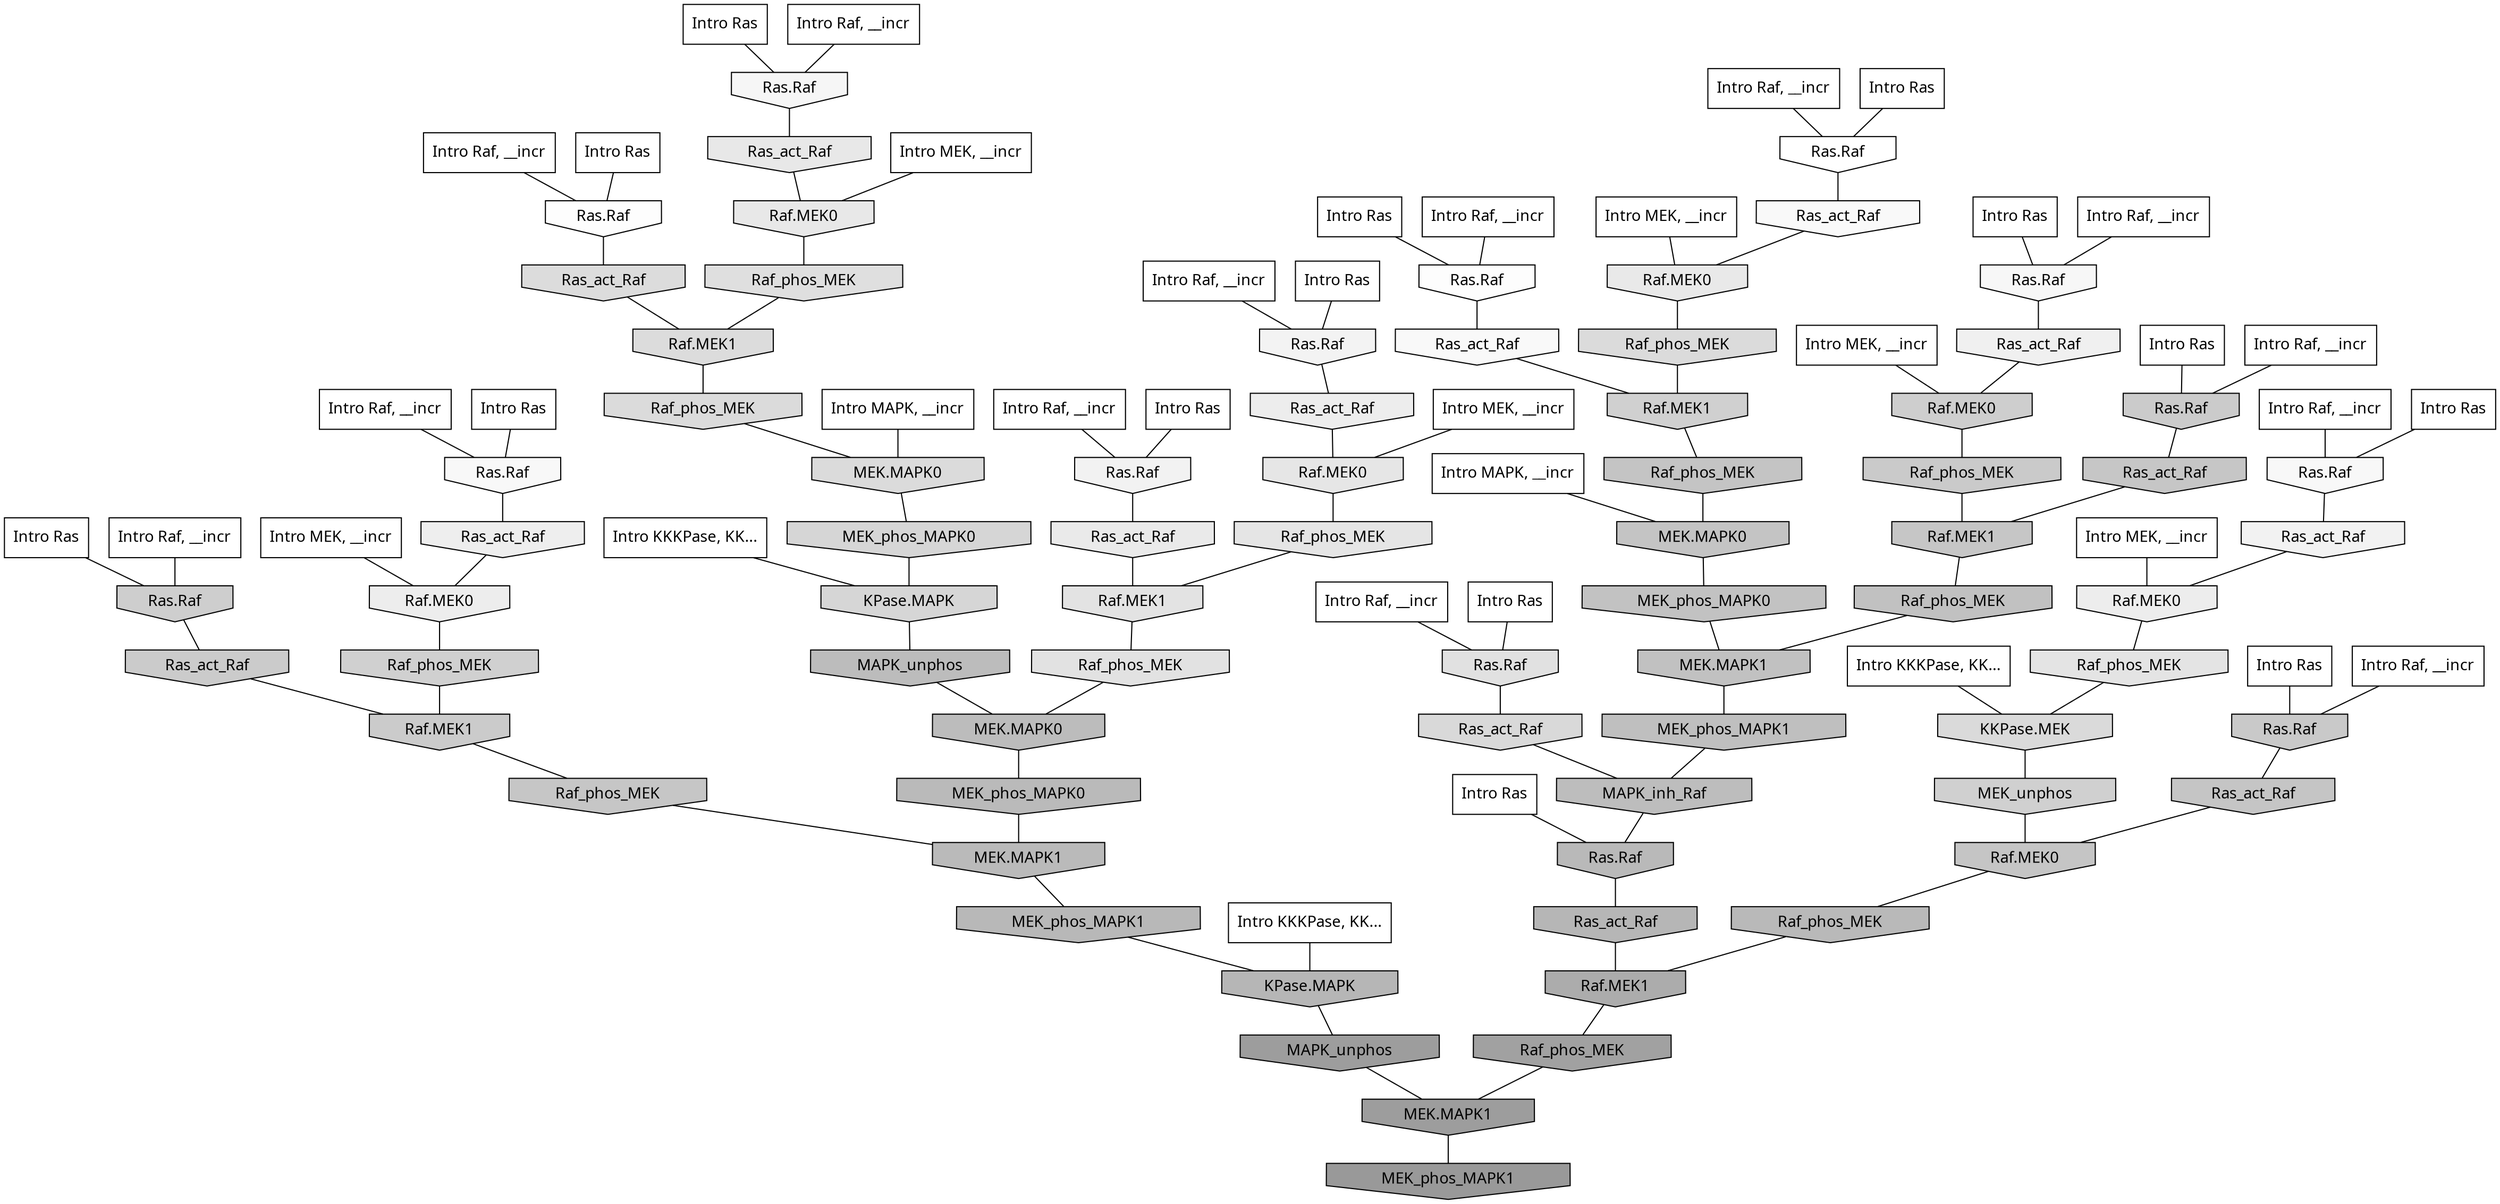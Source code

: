 digraph G{
  rankdir="TB";
  ranksep=0.30;
  node [fontname="CMU Serif"];
  edge [fontname="CMU Serif"];
  
  4 [label="Intro Ras", shape=rectangle, style=filled, fillcolor="0.000 0.000 1.000"]
  
  5 [label="Intro Ras", shape=rectangle, style=filled, fillcolor="0.000 0.000 1.000"]
  
  7 [label="Intro Ras", shape=rectangle, style=filled, fillcolor="0.000 0.000 1.000"]
  
  11 [label="Intro Ras", shape=rectangle, style=filled, fillcolor="0.000 0.000 1.000"]
  
  13 [label="Intro Ras", shape=rectangle, style=filled, fillcolor="0.000 0.000 1.000"]
  
  15 [label="Intro Ras", shape=rectangle, style=filled, fillcolor="0.000 0.000 1.000"]
  
  33 [label="Intro Ras", shape=rectangle, style=filled, fillcolor="0.000 0.000 1.000"]
  
  37 [label="Intro Ras", shape=rectangle, style=filled, fillcolor="0.000 0.000 1.000"]
  
  52 [label="Intro Ras", shape=rectangle, style=filled, fillcolor="0.000 0.000 1.000"]
  
  59 [label="Intro Ras", shape=rectangle, style=filled, fillcolor="0.000 0.000 1.000"]
  
  60 [label="Intro Ras", shape=rectangle, style=filled, fillcolor="0.000 0.000 1.000"]
  
  67 [label="Intro Ras", shape=rectangle, style=filled, fillcolor="0.000 0.000 1.000"]
  
  78 [label="Intro Ras", shape=rectangle, style=filled, fillcolor="0.000 0.000 1.000"]
  
  97 [label="Intro Ras", shape=rectangle, style=filled, fillcolor="0.000 0.000 1.000"]
  
  139 [label="Intro Raf, __incr", shape=rectangle, style=filled, fillcolor="0.000 0.000 1.000"]
  
  447 [label="Intro Raf, __incr", shape=rectangle, style=filled, fillcolor="0.000 0.000 1.000"]
  
  497 [label="Intro Raf, __incr", shape=rectangle, style=filled, fillcolor="0.000 0.000 1.000"]
  
  628 [label="Intro Raf, __incr", shape=rectangle, style=filled, fillcolor="0.000 0.000 1.000"]
  
  671 [label="Intro Raf, __incr", shape=rectangle, style=filled, fillcolor="0.000 0.000 1.000"]
  
  698 [label="Intro Raf, __incr", shape=rectangle, style=filled, fillcolor="0.000 0.000 1.000"]
  
  916 [label="Intro Raf, __incr", shape=rectangle, style=filled, fillcolor="0.000 0.000 1.000"]
  
  930 [label="Intro Raf, __incr", shape=rectangle, style=filled, fillcolor="0.000 0.000 1.000"]
  
  984 [label="Intro Raf, __incr", shape=rectangle, style=filled, fillcolor="0.000 0.000 1.000"]
  
  994 [label="Intro Raf, __incr", shape=rectangle, style=filled, fillcolor="0.000 0.000 1.000"]
  
  1056 [label="Intro Raf, __incr", shape=rectangle, style=filled, fillcolor="0.000 0.000 1.000"]
  
  1065 [label="Intro Raf, __incr", shape=rectangle, style=filled, fillcolor="0.000 0.000 1.000"]
  
  1090 [label="Intro Raf, __incr", shape=rectangle, style=filled, fillcolor="0.000 0.000 1.000"]
  
  1142 [label="Intro MEK, __incr", shape=rectangle, style=filled, fillcolor="0.000 0.000 1.000"]
  
  1328 [label="Intro MEK, __incr", shape=rectangle, style=filled, fillcolor="0.000 0.000 1.000"]
  
  1388 [label="Intro MEK, __incr", shape=rectangle, style=filled, fillcolor="0.000 0.000 1.000"]
  
  1661 [label="Intro MEK, __incr", shape=rectangle, style=filled, fillcolor="0.000 0.000 1.000"]
  
  1770 [label="Intro MEK, __incr", shape=rectangle, style=filled, fillcolor="0.000 0.000 1.000"]
  
  2069 [label="Intro MEK, __incr", shape=rectangle, style=filled, fillcolor="0.000 0.000 1.000"]
  
  2732 [label="Intro MAPK, __incr", shape=rectangle, style=filled, fillcolor="0.000 0.000 1.000"]
  
  3064 [label="Intro MAPK, __incr", shape=rectangle, style=filled, fillcolor="0.000 0.000 1.000"]
  
  3119 [label="Intro KKKPase, KK...", shape=rectangle, style=filled, fillcolor="0.000 0.000 1.000"]
  
  3124 [label="Intro KKKPase, KK...", shape=rectangle, style=filled, fillcolor="0.000 0.000 1.000"]
  
  3128 [label="Intro KKKPase, KK...", shape=rectangle, style=filled, fillcolor="0.000 0.000 1.000"]
  
  3258 [label="Ras.Raf", shape=invhouse, style=filled, fillcolor="0.000 0.000 1.000"]
  
  3411 [label="Ras.Raf", shape=invhouse, style=filled, fillcolor="0.000 0.000 0.991"]
  
  3415 [label="Ras.Raf", shape=invhouse, style=filled, fillcolor="0.000 0.000 0.991"]
  
  3564 [label="Ras_act_Raf", shape=invhouse, style=filled, fillcolor="0.000 0.000 0.976"]
  
  3605 [label="Ras_act_Raf", shape=invhouse, style=filled, fillcolor="0.000 0.000 0.973"]
  
  3616 [label="Ras.Raf", shape=invhouse, style=filled, fillcolor="0.000 0.000 0.972"]
  
  3651 [label="Ras.Raf", shape=invhouse, style=filled, fillcolor="0.000 0.000 0.970"]
  
  3689 [label="Ras.Raf", shape=invhouse, style=filled, fillcolor="0.000 0.000 0.967"]
  
  3779 [label="Ras.Raf", shape=invhouse, style=filled, fillcolor="0.000 0.000 0.963"]
  
  4086 [label="Ras.Raf", shape=invhouse, style=filled, fillcolor="0.000 0.000 0.951"]
  
  4120 [label="Ras_act_Raf", shape=invhouse, style=filled, fillcolor="0.000 0.000 0.949"]
  
  4195 [label="Ras.Raf", shape=invhouse, style=filled, fillcolor="0.000 0.000 0.946"]
  
  4372 [label="Ras_act_Raf", shape=invhouse, style=filled, fillcolor="0.000 0.000 0.938"]
  
  4565 [label="Ras_act_Raf", shape=invhouse, style=filled, fillcolor="0.000 0.000 0.930"]
  
  4636 [label="Raf.MEK0", shape=invhouse, style=filled, fillcolor="0.000 0.000 0.927"]
  
  4643 [label="Raf.MEK0", shape=invhouse, style=filled, fillcolor="0.000 0.000 0.927"]
  
  4693 [label="Ras_act_Raf", shape=invhouse, style=filled, fillcolor="0.000 0.000 0.926"]
  
  4915 [label="Ras_act_Raf", shape=invhouse, style=filled, fillcolor="0.000 0.000 0.917"]
  
  5011 [label="Raf.MEK0", shape=invhouse, style=filled, fillcolor="0.000 0.000 0.913"]
  
  5097 [label="Ras_act_Raf", shape=invhouse, style=filled, fillcolor="0.000 0.000 0.910"]
  
  5100 [label="Raf.MEK0", shape=invhouse, style=filled, fillcolor="0.000 0.000 0.910"]
  
  5383 [label="Raf.MEK0", shape=invhouse, style=filled, fillcolor="0.000 0.000 0.901"]
  
  5488 [label="Raf_phos_MEK", shape=invhouse, style=filled, fillcolor="0.000 0.000 0.897"]
  
  5602 [label="Raf_phos_MEK", shape=invhouse, style=filled, fillcolor="0.000 0.000 0.892"]
  
  5729 [label="Raf.MEK1", shape=invhouse, style=filled, fillcolor="0.000 0.000 0.888"]
  
  5896 [label="Raf_phos_MEK", shape=invhouse, style=filled, fillcolor="0.000 0.000 0.883"]
  
  6023 [label="Ras.Raf", shape=invhouse, style=filled, fillcolor="0.000 0.000 0.879"]
  
  6239 [label="Raf_phos_MEK", shape=invhouse, style=filled, fillcolor="0.000 0.000 0.872"]
  
  6619 [label="Ras_act_Raf", shape=invhouse, style=filled, fillcolor="0.000 0.000 0.863"]
  
  6622 [label="Raf.MEK1", shape=invhouse, style=filled, fillcolor="0.000 0.000 0.863"]
  
  6806 [label="Raf_phos_MEK", shape=invhouse, style=filled, fillcolor="0.000 0.000 0.858"]
  
  6808 [label="MEK.MAPK0", shape=invhouse, style=filled, fillcolor="0.000 0.000 0.858"]
  
  6829 [label="Raf_phos_MEK", shape=invhouse, style=filled, fillcolor="0.000 0.000 0.858"]
  
  6946 [label="KKPase.MEK", shape=invhouse, style=filled, fillcolor="0.000 0.000 0.855"]
  
  7175 [label="Ras_act_Raf", shape=invhouse, style=filled, fillcolor="0.000 0.000 0.851"]
  
  7744 [label="MEK_phos_MAPK0", shape=invhouse, style=filled, fillcolor="0.000 0.000 0.839"]
  
  7793 [label="KPase.MAPK", shape=invhouse, style=filled, fillcolor="0.000 0.000 0.839"]
  
  9094 [label="Raf_phos_MEK", shape=invhouse, style=filled, fillcolor="0.000 0.000 0.814"]
  
  9175 [label="MEK_unphos", shape=invhouse, style=filled, fillcolor="0.000 0.000 0.813"]
  
  9198 [label="Raf.MEK1", shape=invhouse, style=filled, fillcolor="0.000 0.000 0.813"]
  
  9573 [label="Raf.MEK0", shape=invhouse, style=filled, fillcolor="0.000 0.000 0.808"]
  
  9729 [label="Ras.Raf", shape=invhouse, style=filled, fillcolor="0.000 0.000 0.806"]
  
  10536 [label="Ras.Raf", shape=invhouse, style=filled, fillcolor="0.000 0.000 0.795"]
  
  10645 [label="Ras_act_Raf", shape=invhouse, style=filled, fillcolor="0.000 0.000 0.794"]
  
  10653 [label="Raf.MEK1", shape=invhouse, style=filled, fillcolor="0.000 0.000 0.794"]
  
  10925 [label="Raf_phos_MEK", shape=invhouse, style=filled, fillcolor="0.000 0.000 0.790"]
  
  11021 [label="Ras.Raf", shape=invhouse, style=filled, fillcolor="0.000 0.000 0.789"]
  
  12160 [label="Raf_phos_MEK", shape=invhouse, style=filled, fillcolor="0.000 0.000 0.777"]
  
  12267 [label="Ras_act_Raf", shape=invhouse, style=filled, fillcolor="0.000 0.000 0.776"]
  
  12273 [label="Raf.MEK1", shape=invhouse, style=filled, fillcolor="0.000 0.000 0.775"]
  
  12697 [label="Ras_act_Raf", shape=invhouse, style=filled, fillcolor="0.000 0.000 0.771"]
  
  12701 [label="Raf.MEK0", shape=invhouse, style=filled, fillcolor="0.000 0.000 0.771"]
  
  12966 [label="Raf_phos_MEK", shape=invhouse, style=filled, fillcolor="0.000 0.000 0.769"]
  
  12975 [label="MEK.MAPK0", shape=invhouse, style=filled, fillcolor="0.000 0.000 0.769"]
  
  13827 [label="MEK_phos_MAPK0", shape=invhouse, style=filled, fillcolor="0.000 0.000 0.760"]
  
  14438 [label="Raf_phos_MEK", shape=invhouse, style=filled, fillcolor="0.000 0.000 0.756"]
  
  14446 [label="MEK.MAPK1", shape=invhouse, style=filled, fillcolor="0.000 0.000 0.756"]
  
  15177 [label="MEK_phos_MAPK1", shape=invhouse, style=filled, fillcolor="0.000 0.000 0.749"]
  
  15833 [label="MAPK_inh_Raf", shape=invhouse, style=filled, fillcolor="0.000 0.000 0.742"]
  
  16274 [label="MAPK_unphos", shape=invhouse, style=filled, fillcolor="0.000 0.000 0.736"]
  
  16278 [label="MEK.MAPK0", shape=invhouse, style=filled, fillcolor="0.000 0.000 0.736"]
  
  16667 [label="MEK_phos_MAPK0", shape=invhouse, style=filled, fillcolor="0.000 0.000 0.730"]
  
  16668 [label="MEK.MAPK1", shape=invhouse, style=filled, fillcolor="0.000 0.000 0.730"]
  
  16851 [label="Raf_phos_MEK", shape=invhouse, style=filled, fillcolor="0.000 0.000 0.726"]
  
  16971 [label="Ras.Raf", shape=invhouse, style=filled, fillcolor="0.000 0.000 0.725"]
  
  17219 [label="MEK_phos_MAPK1", shape=invhouse, style=filled, fillcolor="0.000 0.000 0.720"]
  
  17515 [label="Ras_act_Raf", shape=invhouse, style=filled, fillcolor="0.000 0.000 0.714"]
  
  17540 [label="KPase.MAPK", shape=invhouse, style=filled, fillcolor="0.000 0.000 0.714"]
  
  19099 [label="Raf.MEK1", shape=invhouse, style=filled, fillcolor="0.000 0.000 0.674"]
  
  20401 [label="Raf_phos_MEK", shape=invhouse, style=filled, fillcolor="0.000 0.000 0.631"]
  
  20767 [label="MAPK_unphos", shape=invhouse, style=filled, fillcolor="0.000 0.000 0.617"]
  
  20771 [label="MEK.MAPK1", shape=invhouse, style=filled, fillcolor="0.000 0.000 0.617"]
  
  21215 [label="MEK_phos_MAPK1", shape=invhouse, style=filled, fillcolor="0.000 0.000 0.600"]
  
  
  20771 -> 21215 [dir=none, color="0.000 0.000 0.000"] 
  20767 -> 20771 [dir=none, color="0.000 0.000 0.000"] 
  20401 -> 20771 [dir=none, color="0.000 0.000 0.000"] 
  19099 -> 20401 [dir=none, color="0.000 0.000 0.000"] 
  17540 -> 20767 [dir=none, color="0.000 0.000 0.000"] 
  17515 -> 19099 [dir=none, color="0.000 0.000 0.000"] 
  17219 -> 17540 [dir=none, color="0.000 0.000 0.000"] 
  16971 -> 17515 [dir=none, color="0.000 0.000 0.000"] 
  16851 -> 19099 [dir=none, color="0.000 0.000 0.000"] 
  16668 -> 17219 [dir=none, color="0.000 0.000 0.000"] 
  16667 -> 16668 [dir=none, color="0.000 0.000 0.000"] 
  16278 -> 16667 [dir=none, color="0.000 0.000 0.000"] 
  16274 -> 16278 [dir=none, color="0.000 0.000 0.000"] 
  15833 -> 16971 [dir=none, color="0.000 0.000 0.000"] 
  15177 -> 15833 [dir=none, color="0.000 0.000 0.000"] 
  14446 -> 15177 [dir=none, color="0.000 0.000 0.000"] 
  14438 -> 14446 [dir=none, color="0.000 0.000 0.000"] 
  13827 -> 14446 [dir=none, color="0.000 0.000 0.000"] 
  12975 -> 13827 [dir=none, color="0.000 0.000 0.000"] 
  12966 -> 12975 [dir=none, color="0.000 0.000 0.000"] 
  12701 -> 16851 [dir=none, color="0.000 0.000 0.000"] 
  12697 -> 12701 [dir=none, color="0.000 0.000 0.000"] 
  12273 -> 14438 [dir=none, color="0.000 0.000 0.000"] 
  12267 -> 12273 [dir=none, color="0.000 0.000 0.000"] 
  12160 -> 16668 [dir=none, color="0.000 0.000 0.000"] 
  11021 -> 12697 [dir=none, color="0.000 0.000 0.000"] 
  10925 -> 12273 [dir=none, color="0.000 0.000 0.000"] 
  10653 -> 12160 [dir=none, color="0.000 0.000 0.000"] 
  10645 -> 10653 [dir=none, color="0.000 0.000 0.000"] 
  10536 -> 12267 [dir=none, color="0.000 0.000 0.000"] 
  9729 -> 10645 [dir=none, color="0.000 0.000 0.000"] 
  9573 -> 10925 [dir=none, color="0.000 0.000 0.000"] 
  9198 -> 12966 [dir=none, color="0.000 0.000 0.000"] 
  9175 -> 12701 [dir=none, color="0.000 0.000 0.000"] 
  9094 -> 10653 [dir=none, color="0.000 0.000 0.000"] 
  7793 -> 16274 [dir=none, color="0.000 0.000 0.000"] 
  7744 -> 7793 [dir=none, color="0.000 0.000 0.000"] 
  7175 -> 15833 [dir=none, color="0.000 0.000 0.000"] 
  6946 -> 9175 [dir=none, color="0.000 0.000 0.000"] 
  6829 -> 9198 [dir=none, color="0.000 0.000 0.000"] 
  6808 -> 7744 [dir=none, color="0.000 0.000 0.000"] 
  6806 -> 6808 [dir=none, color="0.000 0.000 0.000"] 
  6622 -> 6806 [dir=none, color="0.000 0.000 0.000"] 
  6619 -> 6622 [dir=none, color="0.000 0.000 0.000"] 
  6239 -> 6622 [dir=none, color="0.000 0.000 0.000"] 
  6023 -> 7175 [dir=none, color="0.000 0.000 0.000"] 
  5896 -> 16278 [dir=none, color="0.000 0.000 0.000"] 
  5729 -> 5896 [dir=none, color="0.000 0.000 0.000"] 
  5602 -> 6946 [dir=none, color="0.000 0.000 0.000"] 
  5488 -> 5729 [dir=none, color="0.000 0.000 0.000"] 
  5383 -> 5488 [dir=none, color="0.000 0.000 0.000"] 
  5100 -> 6239 [dir=none, color="0.000 0.000 0.000"] 
  5097 -> 5100 [dir=none, color="0.000 0.000 0.000"] 
  5011 -> 6829 [dir=none, color="0.000 0.000 0.000"] 
  4915 -> 5729 [dir=none, color="0.000 0.000 0.000"] 
  4693 -> 5383 [dir=none, color="0.000 0.000 0.000"] 
  4643 -> 9094 [dir=none, color="0.000 0.000 0.000"] 
  4636 -> 5602 [dir=none, color="0.000 0.000 0.000"] 
  4565 -> 4643 [dir=none, color="0.000 0.000 0.000"] 
  4372 -> 9573 [dir=none, color="0.000 0.000 0.000"] 
  4195 -> 4915 [dir=none, color="0.000 0.000 0.000"] 
  4120 -> 4636 [dir=none, color="0.000 0.000 0.000"] 
  4086 -> 4693 [dir=none, color="0.000 0.000 0.000"] 
  3779 -> 5097 [dir=none, color="0.000 0.000 0.000"] 
  3689 -> 4372 [dir=none, color="0.000 0.000 0.000"] 
  3651 -> 4120 [dir=none, color="0.000 0.000 0.000"] 
  3616 -> 4565 [dir=none, color="0.000 0.000 0.000"] 
  3605 -> 9198 [dir=none, color="0.000 0.000 0.000"] 
  3564 -> 5011 [dir=none, color="0.000 0.000 0.000"] 
  3415 -> 6619 [dir=none, color="0.000 0.000 0.000"] 
  3411 -> 3605 [dir=none, color="0.000 0.000 0.000"] 
  3258 -> 3564 [dir=none, color="0.000 0.000 0.000"] 
  3128 -> 6946 [dir=none, color="0.000 0.000 0.000"] 
  3124 -> 7793 [dir=none, color="0.000 0.000 0.000"] 
  3119 -> 17540 [dir=none, color="0.000 0.000 0.000"] 
  3064 -> 6808 [dir=none, color="0.000 0.000 0.000"] 
  2732 -> 12975 [dir=none, color="0.000 0.000 0.000"] 
  2069 -> 4636 [dir=none, color="0.000 0.000 0.000"] 
  1770 -> 9573 [dir=none, color="0.000 0.000 0.000"] 
  1661 -> 4643 [dir=none, color="0.000 0.000 0.000"] 
  1388 -> 5011 [dir=none, color="0.000 0.000 0.000"] 
  1328 -> 5100 [dir=none, color="0.000 0.000 0.000"] 
  1142 -> 5383 [dir=none, color="0.000 0.000 0.000"] 
  1090 -> 3651 [dir=none, color="0.000 0.000 0.000"] 
  1065 -> 3689 [dir=none, color="0.000 0.000 0.000"] 
  1056 -> 3258 [dir=none, color="0.000 0.000 0.000"] 
  994 -> 3616 [dir=none, color="0.000 0.000 0.000"] 
  984 -> 11021 [dir=none, color="0.000 0.000 0.000"] 
  930 -> 3779 [dir=none, color="0.000 0.000 0.000"] 
  916 -> 4195 [dir=none, color="0.000 0.000 0.000"] 
  698 -> 9729 [dir=none, color="0.000 0.000 0.000"] 
  671 -> 3411 [dir=none, color="0.000 0.000 0.000"] 
  628 -> 3415 [dir=none, color="0.000 0.000 0.000"] 
  497 -> 6023 [dir=none, color="0.000 0.000 0.000"] 
  447 -> 10536 [dir=none, color="0.000 0.000 0.000"] 
  139 -> 4086 [dir=none, color="0.000 0.000 0.000"] 
  97 -> 9729 [dir=none, color="0.000 0.000 0.000"] 
  78 -> 3411 [dir=none, color="0.000 0.000 0.000"] 
  67 -> 4086 [dir=none, color="0.000 0.000 0.000"] 
  60 -> 3258 [dir=none, color="0.000 0.000 0.000"] 
  59 -> 3415 [dir=none, color="0.000 0.000 0.000"] 
  52 -> 4195 [dir=none, color="0.000 0.000 0.000"] 
  37 -> 3651 [dir=none, color="0.000 0.000 0.000"] 
  33 -> 3779 [dir=none, color="0.000 0.000 0.000"] 
  15 -> 11021 [dir=none, color="0.000 0.000 0.000"] 
  13 -> 3689 [dir=none, color="0.000 0.000 0.000"] 
  11 -> 10536 [dir=none, color="0.000 0.000 0.000"] 
  7 -> 3616 [dir=none, color="0.000 0.000 0.000"] 
  5 -> 16971 [dir=none, color="0.000 0.000 0.000"] 
  4 -> 6023 [dir=none, color="0.000 0.000 0.000"] 
  
  }
